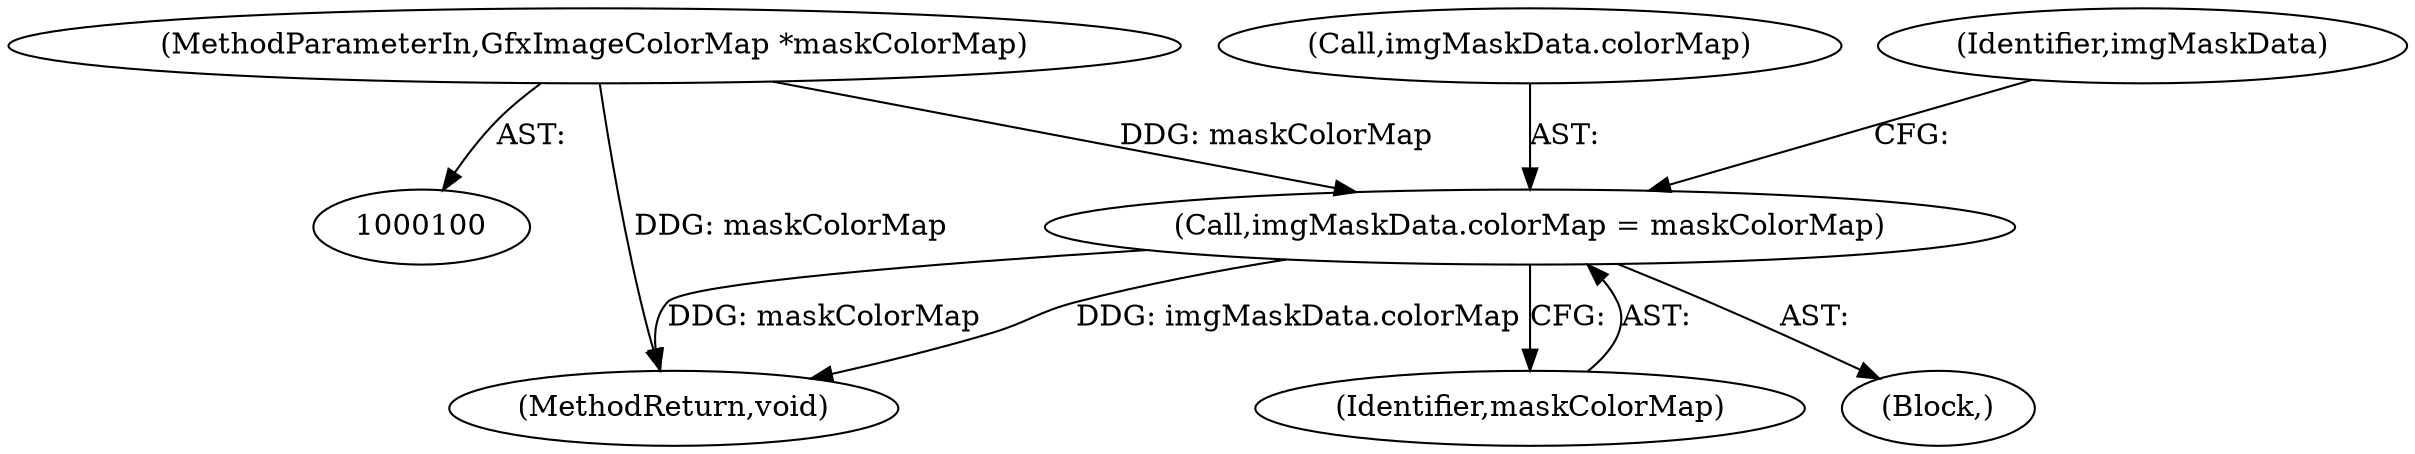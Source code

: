 digraph "0_poppler_7b2d314a61fd0e12f47c62996cb49ec0d1ba747a_12@pointer" {
"1000188" [label="(Call,imgMaskData.colorMap = maskColorMap)"];
"1000110" [label="(MethodParameterIn,GfxImageColorMap *maskColorMap)"];
"1000189" [label="(Call,imgMaskData.colorMap)"];
"1000195" [label="(Identifier,imgMaskData)"];
"1000662" [label="(MethodReturn,void)"];
"1000110" [label="(MethodParameterIn,GfxImageColorMap *maskColorMap)"];
"1000192" [label="(Identifier,maskColorMap)"];
"1000111" [label="(Block,)"];
"1000188" [label="(Call,imgMaskData.colorMap = maskColorMap)"];
"1000188" -> "1000111"  [label="AST: "];
"1000188" -> "1000192"  [label="CFG: "];
"1000189" -> "1000188"  [label="AST: "];
"1000192" -> "1000188"  [label="AST: "];
"1000195" -> "1000188"  [label="CFG: "];
"1000188" -> "1000662"  [label="DDG: imgMaskData.colorMap"];
"1000188" -> "1000662"  [label="DDG: maskColorMap"];
"1000110" -> "1000188"  [label="DDG: maskColorMap"];
"1000110" -> "1000100"  [label="AST: "];
"1000110" -> "1000662"  [label="DDG: maskColorMap"];
}
